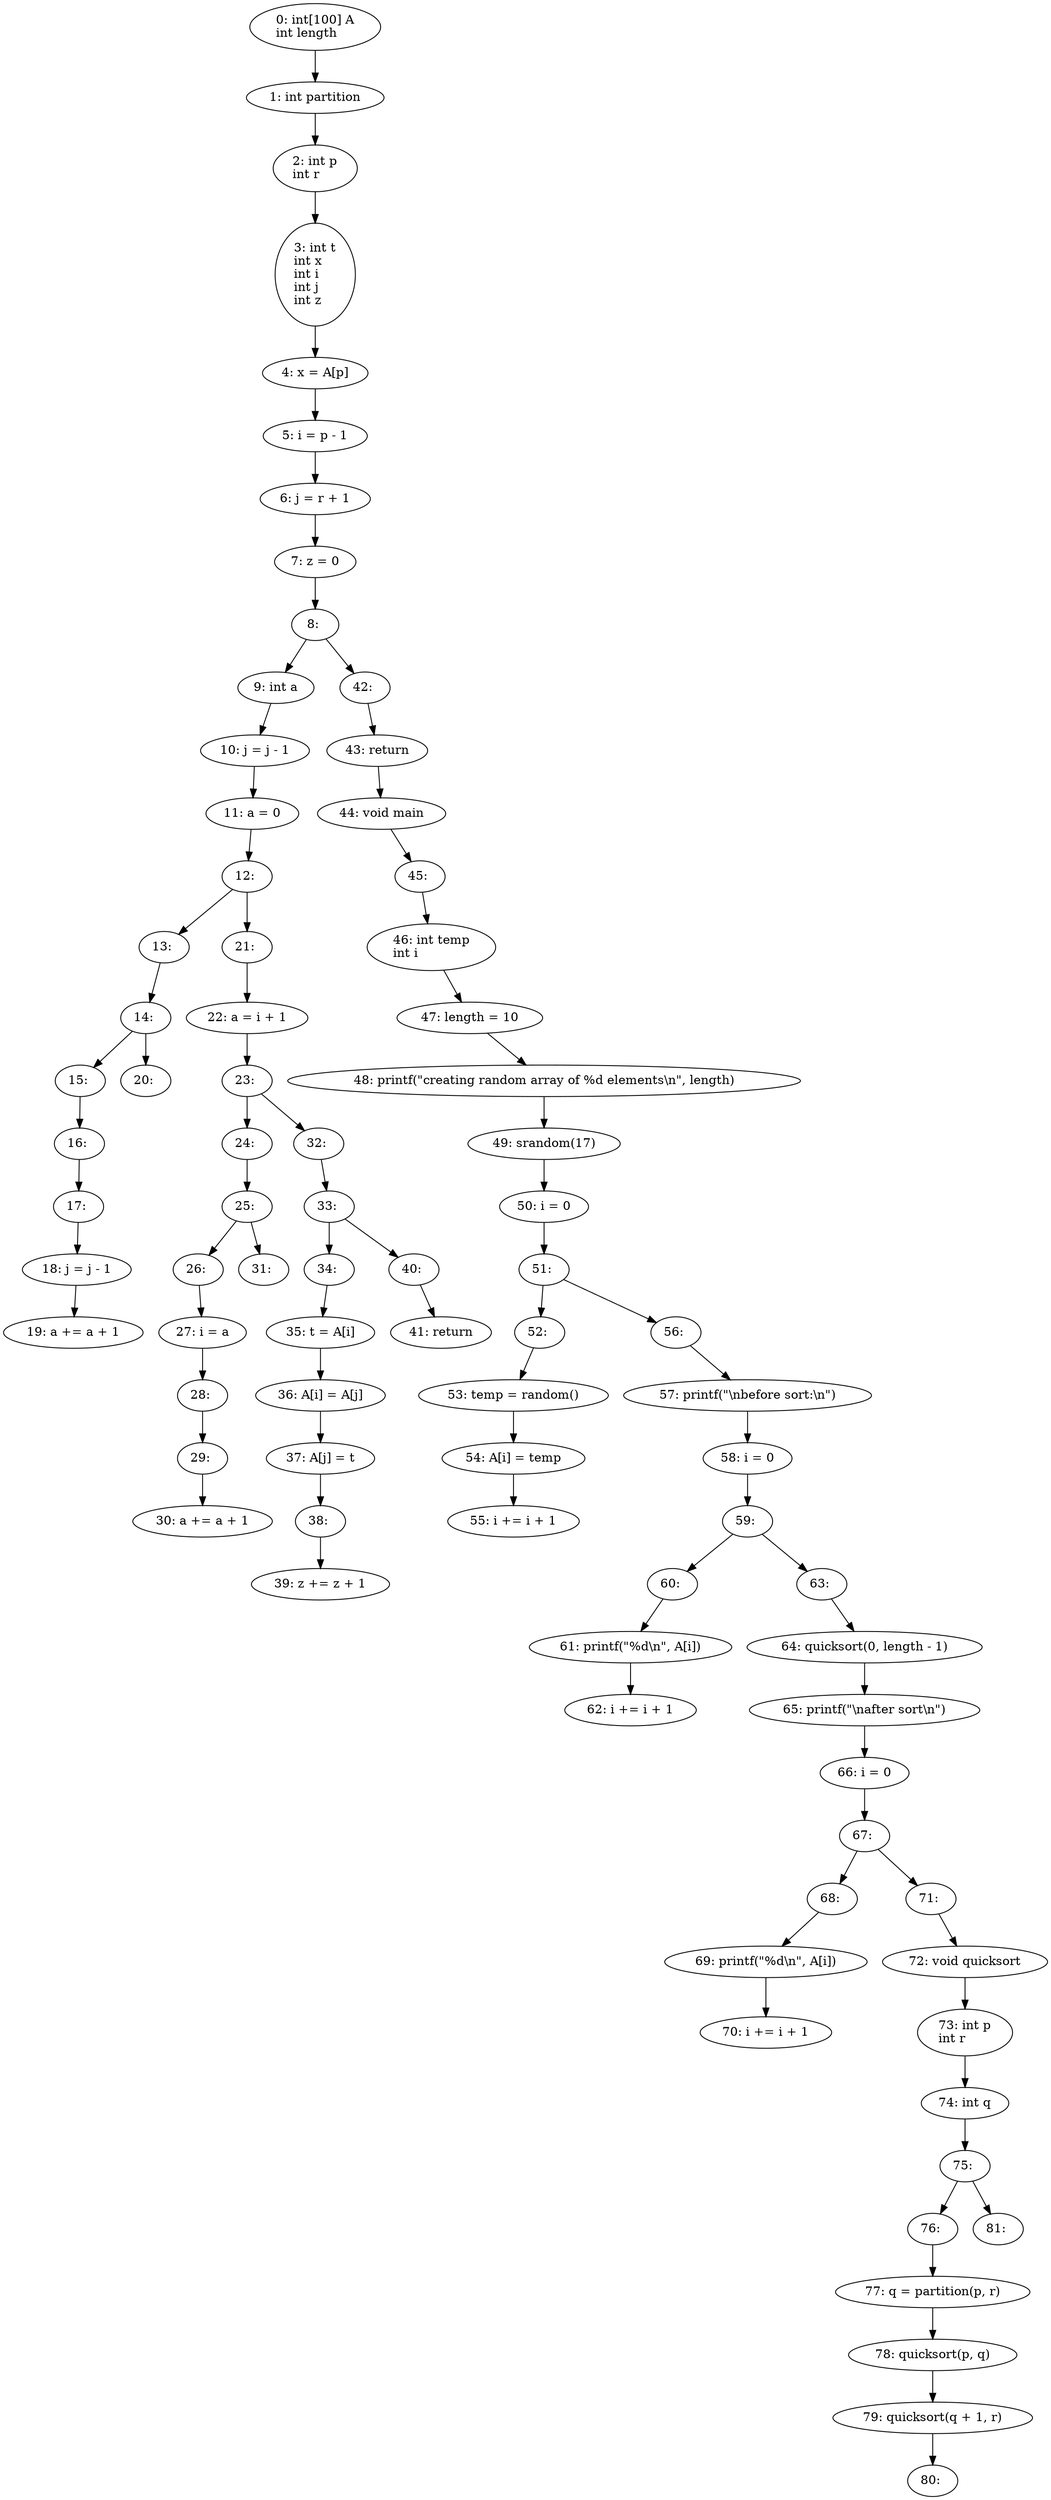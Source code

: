 digraph G {
  0 [ label="0: int[100]\ A\lint\ length\l" ];
  1 [ label="1: int\ partition\l" ];
  2 [ label="2: int\ p\lint\ r\l" ];
  3 [ label="3: int\ t\lint\ x\lint\ i\lint\ j\lint\ z\l" ];
  4 [ label="4: x\ =\ A[p]\l" ];
  5 [ label="5: i\ =\ p\ -\ 1\l" ];
  6 [ label="6: j\ =\ r\ +\ 1\l" ];
  7 [ label="7: z\ =\ 0\l" ];
  8 [ label="8: " ];
  9 [ label="9: int\ a\l" ];
  10 [ label="10: j\ =\ j\ -\ 1\l" ];
  11 [ label="11: a\ =\ 0\l" ];
  12 [ label="12: " ];
  13 [ label="13: " ];
  14 [ label="14: " ];
  15 [ label="15: " ];
  16 [ label="16: " ];
  17 [ label="17: " ];
  18 [ label="18: j\ =\ j\ -\ 1\l" ];
  19 [ label="19: a\ +=\ a\ +\ 1\l" ];
  20 [ label="20: " ];
  21 [ label="21: " ];
  22 [ label="22: a\ =\ i\ +\ 1\l" ];
  23 [ label="23: " ];
  24 [ label="24: " ];
  25 [ label="25: " ];
  26 [ label="26: " ];
  27 [ label="27: i\ =\ a\l" ];
  28 [ label="28: " ];
  29 [ label="29: " ];
  30 [ label="30: a\ +=\ a\ +\ 1\l" ];
  31 [ label="31: " ];
  32 [ label="32: " ];
  33 [ label="33: " ];
  34 [ label="34: " ];
  35 [ label="35: t\ =\ A[i]\l" ];
  36 [ label="36: A[i]\ =\ A[j]\l" ];
  37 [ label="37: A[j]\ =\ t\l" ];
  38 [ label="38: " ];
  39 [ label="39: z\ +=\ z\ +\ 1\l" ];
  40 [ label="40: " ];
  41 [ label="41: return\l" ];
  42 [ label="42: " ];
  43 [ label="43: return\l" ];
  44 [ label="44: void\ main\l" ];
  45 [ label="45: " ];
  46 [ label="46: int\ temp\lint\ i\l" ];
  47 [ label="47: length\ =\ 10\l" ];
  48 [ label="48: printf\(\"creating\ random\ array\ of\ %d\ elements\\n\"\,\ length\)\l" ];
  49 [ label="49: srandom\(17\)\l" ];
  50 [ label="50: i\ =\ 0\l" ];
  51 [ label="51: " ];
  52 [ label="52: " ];
  53 [ label="53: temp\ =\ random\(\)\l" ];
  54 [ label="54: A[i]\ =\ temp\l" ];
  55 [ label="55: i\ +=\ i\ +\ 1\l" ];
  56 [ label="56: " ];
  57 [ label="57: printf\(\"\\nbefore\ sort\:\\n\"\)\l" ];
  58 [ label="58: i\ =\ 0\l" ];
  59 [ label="59: " ];
  60 [ label="60: " ];
  61 [ label="61: printf\(\"%d\\n\"\,\ A[i]\)\l" ];
  62 [ label="62: i\ +=\ i\ +\ 1\l" ];
  63 [ label="63: " ];
  64 [ label="64: quicksort\(0\,\ length\ -\ 1\)\l" ];
  65 [ label="65: printf\(\"\\nafter\ sort\\n\"\)\l" ];
  66 [ label="66: i\ =\ 0\l" ];
  67 [ label="67: " ];
  68 [ label="68: " ];
  69 [ label="69: printf\(\"%d\\n\"\,\ A[i]\)\l" ];
  70 [ label="70: i\ +=\ i\ +\ 1\l" ];
  71 [ label="71: " ];
  72 [ label="72: void\ quicksort\l" ];
  73 [ label="73: int\ p\lint\ r\l" ];
  74 [ label="74: int\ q\l" ];
  75 [ label="75: " ];
  76 [ label="76: " ];
  77 [ label="77: q\ =\ partition\(p\,\ r\)\l" ];
  78 [ label="78: quicksort\(p\,\ q\)\l" ];
  79 [ label="79: quicksort\(q\ +\ 1\,\ r\)\l" ];
  80 [ label="80: " ];
  81 [ label="81: " ];
  0 -> 1;
  1 -> 2;
  2 -> 3;
  3 -> 4;
  4 -> 5;
  5 -> 6;
  6 -> 7;
  7 -> 8;
  8 -> 9;
  9 -> 10;
  10 -> 11;
  11 -> 12;
  12 -> 13;
  13 -> 14;
  14 -> 15;
  15 -> 16;
  16 -> 17;
  17 -> 18;
  18 -> 19;
  14 -> 20;
  12 -> 21;
  21 -> 22;
  22 -> 23;
  23 -> 24;
  24 -> 25;
  25 -> 26;
  26 -> 27;
  27 -> 28;
  28 -> 29;
  29 -> 30;
  25 -> 31;
  23 -> 32;
  32 -> 33;
  33 -> 34;
  34 -> 35;
  35 -> 36;
  36 -> 37;
  37 -> 38;
  38 -> 39;
  33 -> 40;
  40 -> 41;
  8 -> 42;
  42 -> 43;
  43 -> 44;
  44 -> 45;
  45 -> 46;
  46 -> 47;
  47 -> 48;
  48 -> 49;
  49 -> 50;
  50 -> 51;
  51 -> 52;
  52 -> 53;
  53 -> 54;
  54 -> 55;
  51 -> 56;
  56 -> 57;
  57 -> 58;
  58 -> 59;
  59 -> 60;
  60 -> 61;
  61 -> 62;
  59 -> 63;
  63 -> 64;
  64 -> 65;
  65 -> 66;
  66 -> 67;
  67 -> 68;
  68 -> 69;
  69 -> 70;
  67 -> 71;
  71 -> 72;
  72 -> 73;
  73 -> 74;
  74 -> 75;
  75 -> 76;
  76 -> 77;
  77 -> 78;
  78 -> 79;
  79 -> 80;
  75 -> 81;
}
